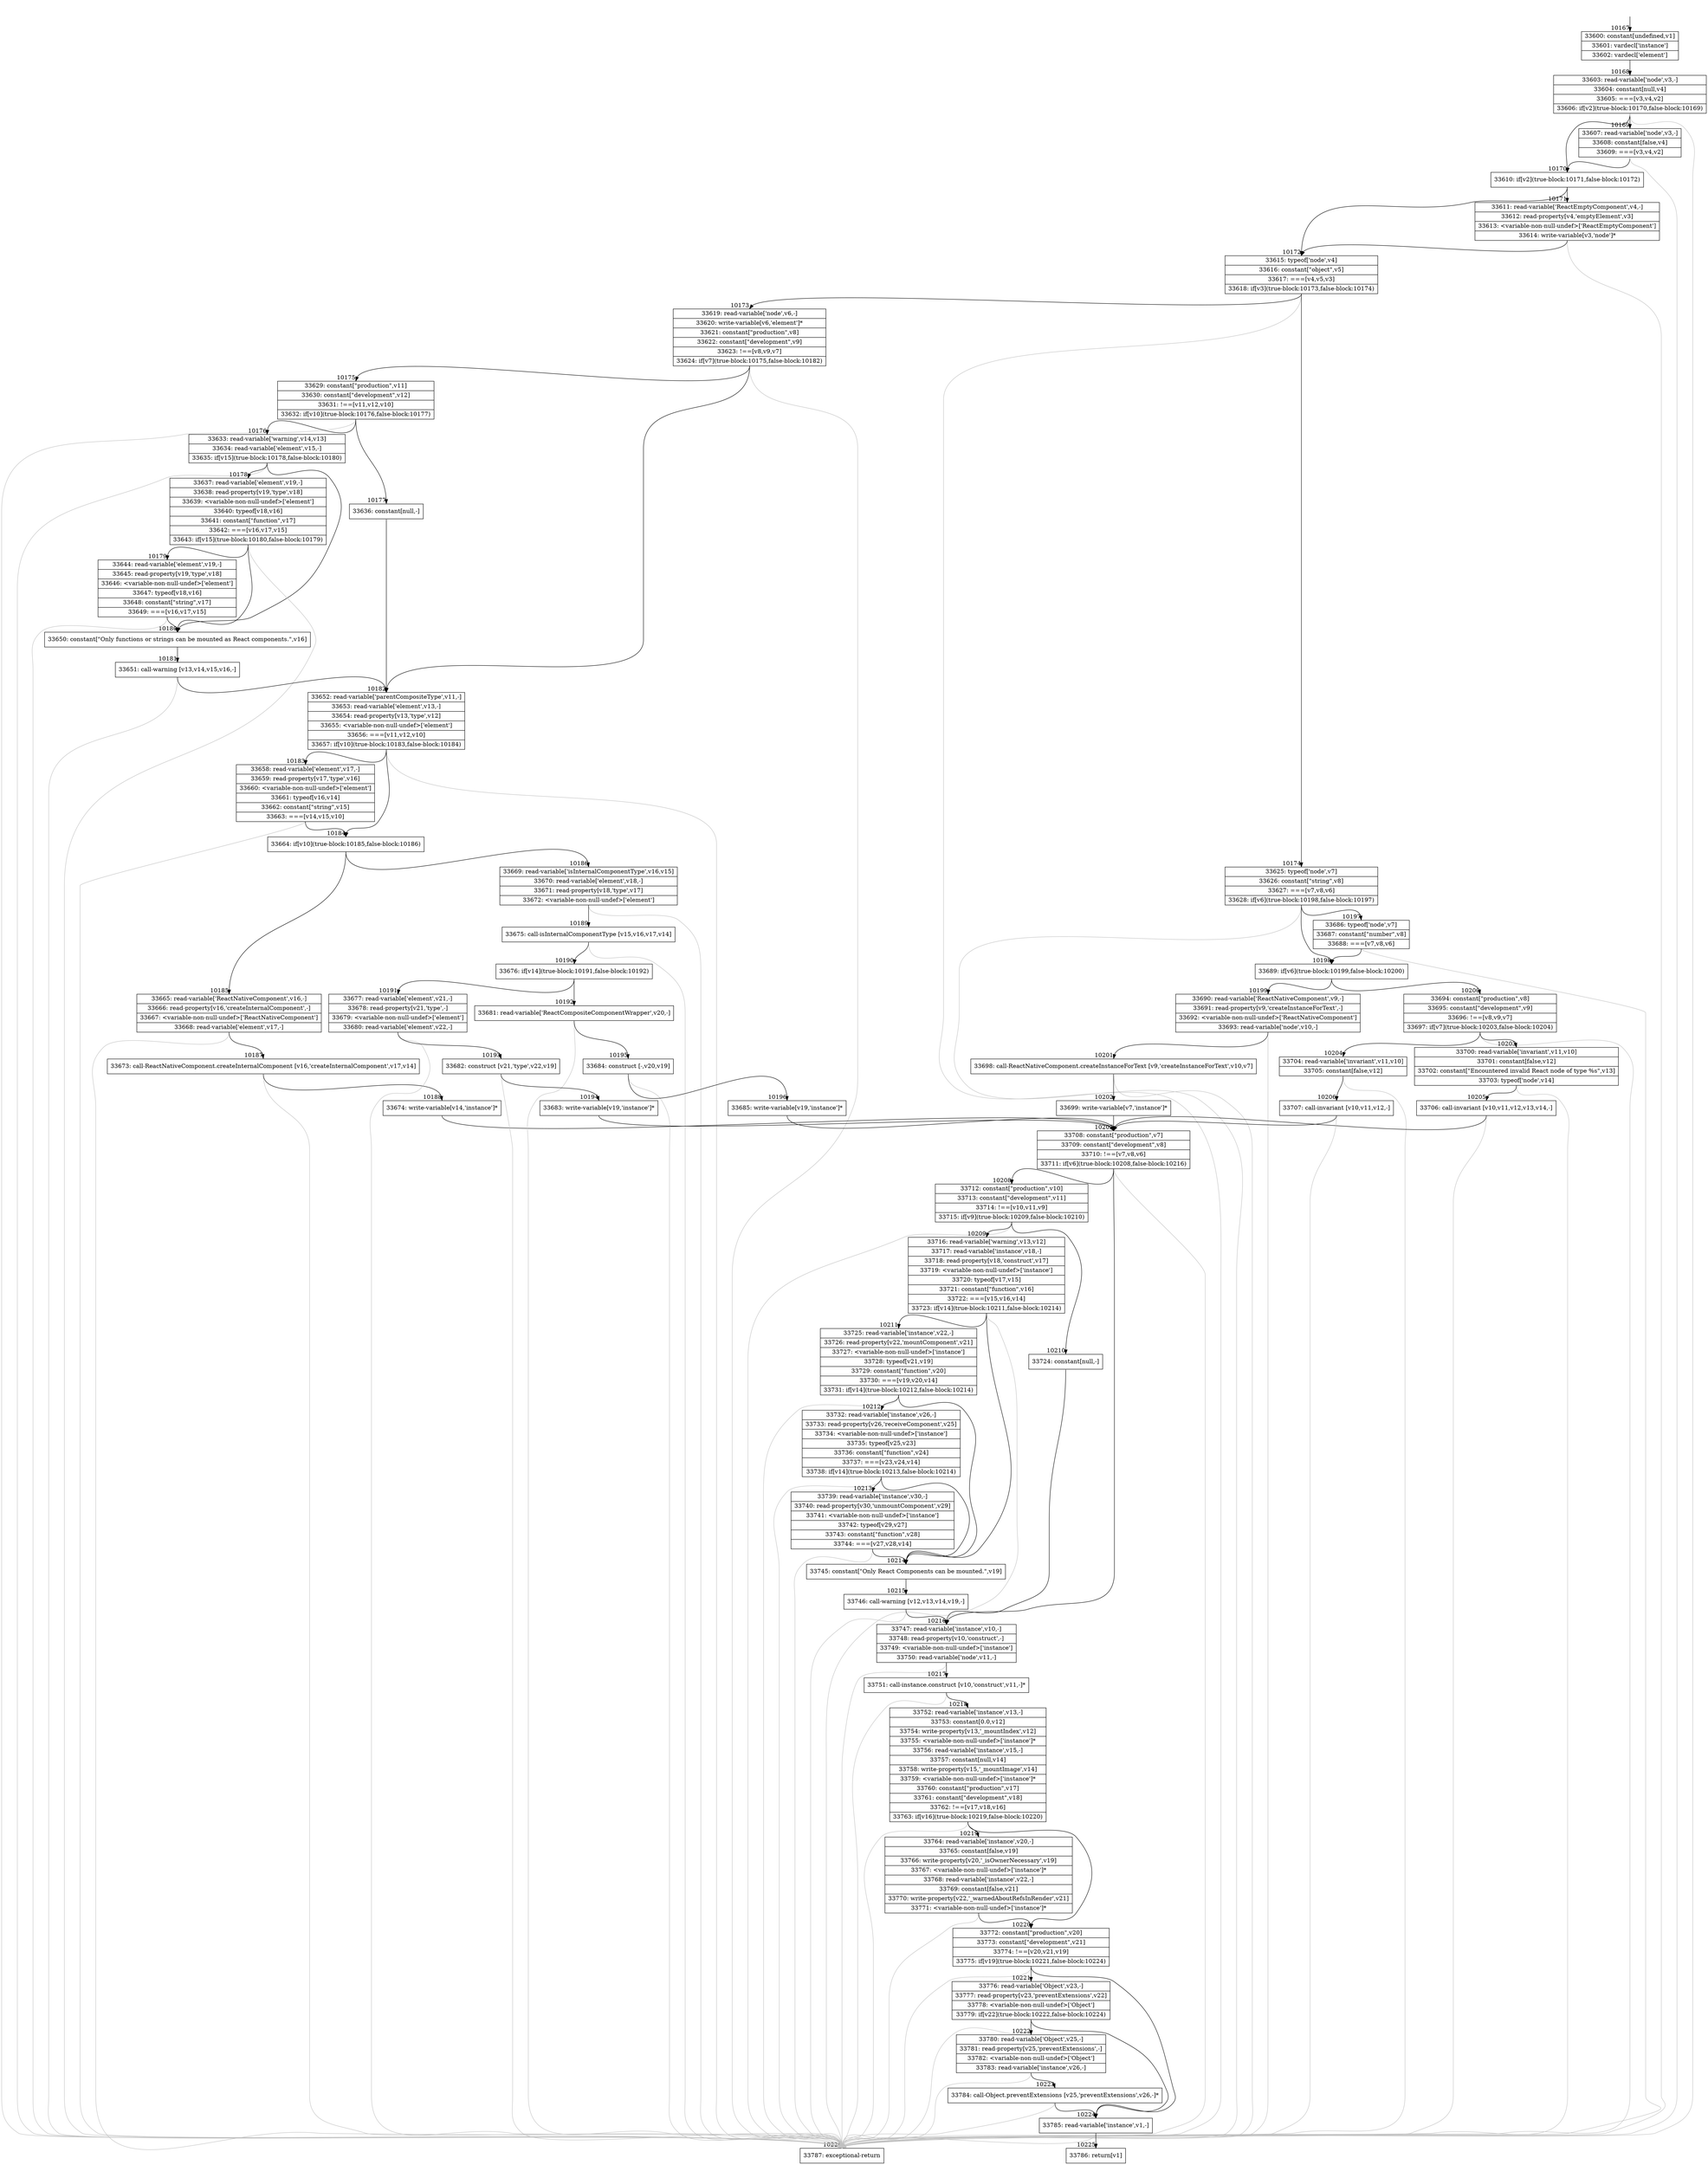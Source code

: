 digraph {
rankdir="TD"
BB_entry768[shape=none,label=""];
BB_entry768 -> BB10167 [tailport=s, headport=n, headlabel="    10167"]
BB10167 [shape=record label="{33600: constant[undefined,v1]|33601: vardecl['instance']|33602: vardecl['element']}" ] 
BB10167 -> BB10168 [tailport=s, headport=n, headlabel="      10168"]
BB10168 [shape=record label="{33603: read-variable['node',v3,-]|33604: constant[null,v4]|33605: ===[v3,v4,v2]|33606: if[v2](true-block:10170,false-block:10169)}" ] 
BB10168 -> BB10170 [tailport=s, headport=n, headlabel="      10170"]
BB10168 -> BB10169 [tailport=s, headport=n, headlabel="      10169"]
BB10168 -> BB10226 [tailport=s, headport=n, color=gray, headlabel="      10226"]
BB10169 [shape=record label="{33607: read-variable['node',v3,-]|33608: constant[false,v4]|33609: ===[v3,v4,v2]}" ] 
BB10169 -> BB10170 [tailport=s, headport=n]
BB10169 -> BB10226 [tailport=s, headport=n, color=gray]
BB10170 [shape=record label="{33610: if[v2](true-block:10171,false-block:10172)}" ] 
BB10170 -> BB10171 [tailport=s, headport=n, headlabel="      10171"]
BB10170 -> BB10172 [tailport=s, headport=n, headlabel="      10172"]
BB10171 [shape=record label="{33611: read-variable['ReactEmptyComponent',v4,-]|33612: read-property[v4,'emptyElement',v3]|33613: \<variable-non-null-undef\>['ReactEmptyComponent']|33614: write-variable[v3,'node']*}" ] 
BB10171 -> BB10172 [tailport=s, headport=n]
BB10171 -> BB10226 [tailport=s, headport=n, color=gray]
BB10172 [shape=record label="{33615: typeof['node',v4]|33616: constant[\"object\",v5]|33617: ===[v4,v5,v3]|33618: if[v3](true-block:10173,false-block:10174)}" ] 
BB10172 -> BB10173 [tailport=s, headport=n, headlabel="      10173"]
BB10172 -> BB10174 [tailport=s, headport=n, headlabel="      10174"]
BB10172 -> BB10226 [tailport=s, headport=n, color=gray]
BB10173 [shape=record label="{33619: read-variable['node',v6,-]|33620: write-variable[v6,'element']*|33621: constant[\"production\",v8]|33622: constant[\"development\",v9]|33623: !==[v8,v9,v7]|33624: if[v7](true-block:10175,false-block:10182)}" ] 
BB10173 -> BB10175 [tailport=s, headport=n, headlabel="      10175"]
BB10173 -> BB10182 [tailport=s, headport=n, headlabel="      10182"]
BB10173 -> BB10226 [tailport=s, headport=n, color=gray]
BB10174 [shape=record label="{33625: typeof['node',v7]|33626: constant[\"string\",v8]|33627: ===[v7,v8,v6]|33628: if[v6](true-block:10198,false-block:10197)}" ] 
BB10174 -> BB10198 [tailport=s, headport=n, headlabel="      10198"]
BB10174 -> BB10197 [tailport=s, headport=n, headlabel="      10197"]
BB10174 -> BB10226 [tailport=s, headport=n, color=gray]
BB10175 [shape=record label="{33629: constant[\"production\",v11]|33630: constant[\"development\",v12]|33631: !==[v11,v12,v10]|33632: if[v10](true-block:10176,false-block:10177)}" ] 
BB10175 -> BB10176 [tailport=s, headport=n, headlabel="      10176"]
BB10175 -> BB10177 [tailport=s, headport=n, headlabel="      10177"]
BB10175 -> BB10226 [tailport=s, headport=n, color=gray]
BB10176 [shape=record label="{33633: read-variable['warning',v14,v13]|33634: read-variable['element',v15,-]|33635: if[v15](true-block:10178,false-block:10180)}" ] 
BB10176 -> BB10180 [tailport=s, headport=n, headlabel="      10180"]
BB10176 -> BB10178 [tailport=s, headport=n, headlabel="      10178"]
BB10176 -> BB10226 [tailport=s, headport=n, color=gray]
BB10177 [shape=record label="{33636: constant[null,-]}" ] 
BB10177 -> BB10182 [tailport=s, headport=n]
BB10178 [shape=record label="{33637: read-variable['element',v19,-]|33638: read-property[v19,'type',v18]|33639: \<variable-non-null-undef\>['element']|33640: typeof[v18,v16]|33641: constant[\"function\",v17]|33642: ===[v16,v17,v15]|33643: if[v15](true-block:10180,false-block:10179)}" ] 
BB10178 -> BB10180 [tailport=s, headport=n]
BB10178 -> BB10179 [tailport=s, headport=n, headlabel="      10179"]
BB10178 -> BB10226 [tailport=s, headport=n, color=gray]
BB10179 [shape=record label="{33644: read-variable['element',v19,-]|33645: read-property[v19,'type',v18]|33646: \<variable-non-null-undef\>['element']|33647: typeof[v18,v16]|33648: constant[\"string\",v17]|33649: ===[v16,v17,v15]}" ] 
BB10179 -> BB10180 [tailport=s, headport=n]
BB10179 -> BB10226 [tailport=s, headport=n, color=gray]
BB10180 [shape=record label="{33650: constant[\"Only functions or strings can be mounted as React components.\",v16]}" ] 
BB10180 -> BB10181 [tailport=s, headport=n, headlabel="      10181"]
BB10181 [shape=record label="{33651: call-warning [v13,v14,v15,v16,-]}" ] 
BB10181 -> BB10182 [tailport=s, headport=n]
BB10181 -> BB10226 [tailport=s, headport=n, color=gray]
BB10182 [shape=record label="{33652: read-variable['parentCompositeType',v11,-]|33653: read-variable['element',v13,-]|33654: read-property[v13,'type',v12]|33655: \<variable-non-null-undef\>['element']|33656: ===[v11,v12,v10]|33657: if[v10](true-block:10183,false-block:10184)}" ] 
BB10182 -> BB10184 [tailport=s, headport=n, headlabel="      10184"]
BB10182 -> BB10183 [tailport=s, headport=n, headlabel="      10183"]
BB10182 -> BB10226 [tailport=s, headport=n, color=gray]
BB10183 [shape=record label="{33658: read-variable['element',v17,-]|33659: read-property[v17,'type',v16]|33660: \<variable-non-null-undef\>['element']|33661: typeof[v16,v14]|33662: constant[\"string\",v15]|33663: ===[v14,v15,v10]}" ] 
BB10183 -> BB10184 [tailport=s, headport=n]
BB10183 -> BB10226 [tailport=s, headport=n, color=gray]
BB10184 [shape=record label="{33664: if[v10](true-block:10185,false-block:10186)}" ] 
BB10184 -> BB10185 [tailport=s, headport=n, headlabel="      10185"]
BB10184 -> BB10186 [tailport=s, headport=n, headlabel="      10186"]
BB10185 [shape=record label="{33665: read-variable['ReactNativeComponent',v16,-]|33666: read-property[v16,'createInternalComponent',-]|33667: \<variable-non-null-undef\>['ReactNativeComponent']|33668: read-variable['element',v17,-]}" ] 
BB10185 -> BB10187 [tailport=s, headport=n, headlabel="      10187"]
BB10185 -> BB10226 [tailport=s, headport=n, color=gray]
BB10186 [shape=record label="{33669: read-variable['isInternalComponentType',v16,v15]|33670: read-variable['element',v18,-]|33671: read-property[v18,'type',v17]|33672: \<variable-non-null-undef\>['element']}" ] 
BB10186 -> BB10189 [tailport=s, headport=n, headlabel="      10189"]
BB10186 -> BB10226 [tailport=s, headport=n, color=gray]
BB10187 [shape=record label="{33673: call-ReactNativeComponent.createInternalComponent [v16,'createInternalComponent',v17,v14]}" ] 
BB10187 -> BB10188 [tailport=s, headport=n, headlabel="      10188"]
BB10187 -> BB10226 [tailport=s, headport=n, color=gray]
BB10188 [shape=record label="{33674: write-variable[v14,'instance']*}" ] 
BB10188 -> BB10207 [tailport=s, headport=n, headlabel="      10207"]
BB10189 [shape=record label="{33675: call-isInternalComponentType [v15,v16,v17,v14]}" ] 
BB10189 -> BB10190 [tailport=s, headport=n, headlabel="      10190"]
BB10189 -> BB10226 [tailport=s, headport=n, color=gray]
BB10190 [shape=record label="{33676: if[v14](true-block:10191,false-block:10192)}" ] 
BB10190 -> BB10191 [tailport=s, headport=n, headlabel="      10191"]
BB10190 -> BB10192 [tailport=s, headport=n, headlabel="      10192"]
BB10191 [shape=record label="{33677: read-variable['element',v21,-]|33678: read-property[v21,'type',-]|33679: \<variable-non-null-undef\>['element']|33680: read-variable['element',v22,-]}" ] 
BB10191 -> BB10193 [tailport=s, headport=n, headlabel="      10193"]
BB10191 -> BB10226 [tailport=s, headport=n, color=gray]
BB10192 [shape=record label="{33681: read-variable['ReactCompositeComponentWrapper',v20,-]}" ] 
BB10192 -> BB10195 [tailport=s, headport=n, headlabel="      10195"]
BB10192 -> BB10226 [tailport=s, headport=n, color=gray]
BB10193 [shape=record label="{33682: construct [v21,'type',v22,v19]}" ] 
BB10193 -> BB10194 [tailport=s, headport=n, headlabel="      10194"]
BB10193 -> BB10226 [tailport=s, headport=n, color=gray]
BB10194 [shape=record label="{33683: write-variable[v19,'instance']*}" ] 
BB10194 -> BB10207 [tailport=s, headport=n]
BB10195 [shape=record label="{33684: construct [-,v20,v19]}" ] 
BB10195 -> BB10196 [tailport=s, headport=n, headlabel="      10196"]
BB10195 -> BB10226 [tailport=s, headport=n, color=gray]
BB10196 [shape=record label="{33685: write-variable[v19,'instance']*}" ] 
BB10196 -> BB10207 [tailport=s, headport=n]
BB10197 [shape=record label="{33686: typeof['node',v7]|33687: constant[\"number\",v8]|33688: ===[v7,v8,v6]}" ] 
BB10197 -> BB10198 [tailport=s, headport=n]
BB10197 -> BB10226 [tailport=s, headport=n, color=gray]
BB10198 [shape=record label="{33689: if[v6](true-block:10199,false-block:10200)}" ] 
BB10198 -> BB10199 [tailport=s, headport=n, headlabel="      10199"]
BB10198 -> BB10200 [tailport=s, headport=n, headlabel="      10200"]
BB10199 [shape=record label="{33690: read-variable['ReactNativeComponent',v9,-]|33691: read-property[v9,'createInstanceForText',-]|33692: \<variable-non-null-undef\>['ReactNativeComponent']|33693: read-variable['node',v10,-]}" ] 
BB10199 -> BB10201 [tailport=s, headport=n, headlabel="      10201"]
BB10199 -> BB10226 [tailport=s, headport=n, color=gray]
BB10200 [shape=record label="{33694: constant[\"production\",v8]|33695: constant[\"development\",v9]|33696: !==[v8,v9,v7]|33697: if[v7](true-block:10203,false-block:10204)}" ] 
BB10200 -> BB10203 [tailport=s, headport=n, headlabel="      10203"]
BB10200 -> BB10204 [tailport=s, headport=n, headlabel="      10204"]
BB10200 -> BB10226 [tailport=s, headport=n, color=gray]
BB10201 [shape=record label="{33698: call-ReactNativeComponent.createInstanceForText [v9,'createInstanceForText',v10,v7]}" ] 
BB10201 -> BB10202 [tailport=s, headport=n, headlabel="      10202"]
BB10201 -> BB10226 [tailport=s, headport=n, color=gray]
BB10202 [shape=record label="{33699: write-variable[v7,'instance']*}" ] 
BB10202 -> BB10207 [tailport=s, headport=n]
BB10203 [shape=record label="{33700: read-variable['invariant',v11,v10]|33701: constant[false,v12]|33702: constant[\"Encountered invalid React node of type %s\",v13]|33703: typeof['node',v14]}" ] 
BB10203 -> BB10205 [tailport=s, headport=n, headlabel="      10205"]
BB10203 -> BB10226 [tailport=s, headport=n, color=gray]
BB10204 [shape=record label="{33704: read-variable['invariant',v11,v10]|33705: constant[false,v12]}" ] 
BB10204 -> BB10206 [tailport=s, headport=n, headlabel="      10206"]
BB10204 -> BB10226 [tailport=s, headport=n, color=gray]
BB10205 [shape=record label="{33706: call-invariant [v10,v11,v12,v13,v14,-]}" ] 
BB10205 -> BB10207 [tailport=s, headport=n]
BB10205 -> BB10226 [tailport=s, headport=n, color=gray]
BB10206 [shape=record label="{33707: call-invariant [v10,v11,v12,-]}" ] 
BB10206 -> BB10207 [tailport=s, headport=n]
BB10206 -> BB10226 [tailport=s, headport=n, color=gray]
BB10207 [shape=record label="{33708: constant[\"production\",v7]|33709: constant[\"development\",v8]|33710: !==[v7,v8,v6]|33711: if[v6](true-block:10208,false-block:10216)}" ] 
BB10207 -> BB10208 [tailport=s, headport=n, headlabel="      10208"]
BB10207 -> BB10216 [tailport=s, headport=n, headlabel="      10216"]
BB10207 -> BB10226 [tailport=s, headport=n, color=gray]
BB10208 [shape=record label="{33712: constant[\"production\",v10]|33713: constant[\"development\",v11]|33714: !==[v10,v11,v9]|33715: if[v9](true-block:10209,false-block:10210)}" ] 
BB10208 -> BB10209 [tailport=s, headport=n, headlabel="      10209"]
BB10208 -> BB10210 [tailport=s, headport=n, headlabel="      10210"]
BB10208 -> BB10226 [tailport=s, headport=n, color=gray]
BB10209 [shape=record label="{33716: read-variable['warning',v13,v12]|33717: read-variable['instance',v18,-]|33718: read-property[v18,'construct',v17]|33719: \<variable-non-null-undef\>['instance']|33720: typeof[v17,v15]|33721: constant[\"function\",v16]|33722: ===[v15,v16,v14]|33723: if[v14](true-block:10211,false-block:10214)}" ] 
BB10209 -> BB10214 [tailport=s, headport=n, headlabel="      10214"]
BB10209 -> BB10211 [tailport=s, headport=n, headlabel="      10211"]
BB10209 -> BB10226 [tailport=s, headport=n, color=gray]
BB10210 [shape=record label="{33724: constant[null,-]}" ] 
BB10210 -> BB10216 [tailport=s, headport=n]
BB10211 [shape=record label="{33725: read-variable['instance',v22,-]|33726: read-property[v22,'mountComponent',v21]|33727: \<variable-non-null-undef\>['instance']|33728: typeof[v21,v19]|33729: constant[\"function\",v20]|33730: ===[v19,v20,v14]|33731: if[v14](true-block:10212,false-block:10214)}" ] 
BB10211 -> BB10214 [tailport=s, headport=n]
BB10211 -> BB10212 [tailport=s, headport=n, headlabel="      10212"]
BB10211 -> BB10226 [tailport=s, headport=n, color=gray]
BB10212 [shape=record label="{33732: read-variable['instance',v26,-]|33733: read-property[v26,'receiveComponent',v25]|33734: \<variable-non-null-undef\>['instance']|33735: typeof[v25,v23]|33736: constant[\"function\",v24]|33737: ===[v23,v24,v14]|33738: if[v14](true-block:10213,false-block:10214)}" ] 
BB10212 -> BB10214 [tailport=s, headport=n]
BB10212 -> BB10213 [tailport=s, headport=n, headlabel="      10213"]
BB10212 -> BB10226 [tailport=s, headport=n, color=gray]
BB10213 [shape=record label="{33739: read-variable['instance',v30,-]|33740: read-property[v30,'unmountComponent',v29]|33741: \<variable-non-null-undef\>['instance']|33742: typeof[v29,v27]|33743: constant[\"function\",v28]|33744: ===[v27,v28,v14]}" ] 
BB10213 -> BB10214 [tailport=s, headport=n]
BB10213 -> BB10226 [tailport=s, headport=n, color=gray]
BB10214 [shape=record label="{33745: constant[\"Only React Components can be mounted.\",v19]}" ] 
BB10214 -> BB10215 [tailport=s, headport=n, headlabel="      10215"]
BB10215 [shape=record label="{33746: call-warning [v12,v13,v14,v19,-]}" ] 
BB10215 -> BB10216 [tailport=s, headport=n]
BB10215 -> BB10226 [tailport=s, headport=n, color=gray]
BB10216 [shape=record label="{33747: read-variable['instance',v10,-]|33748: read-property[v10,'construct',-]|33749: \<variable-non-null-undef\>['instance']|33750: read-variable['node',v11,-]}" ] 
BB10216 -> BB10217 [tailport=s, headport=n, headlabel="      10217"]
BB10216 -> BB10226 [tailport=s, headport=n, color=gray]
BB10217 [shape=record label="{33751: call-instance.construct [v10,'construct',v11,-]*}" ] 
BB10217 -> BB10218 [tailport=s, headport=n, headlabel="      10218"]
BB10217 -> BB10226 [tailport=s, headport=n, color=gray]
BB10218 [shape=record label="{33752: read-variable['instance',v13,-]|33753: constant[0.0,v12]|33754: write-property[v13,'_mountIndex',v12]|33755: \<variable-non-null-undef\>['instance']*|33756: read-variable['instance',v15,-]|33757: constant[null,v14]|33758: write-property[v15,'_mountImage',v14]|33759: \<variable-non-null-undef\>['instance']*|33760: constant[\"production\",v17]|33761: constant[\"development\",v18]|33762: !==[v17,v18,v16]|33763: if[v16](true-block:10219,false-block:10220)}" ] 
BB10218 -> BB10219 [tailport=s, headport=n, headlabel="      10219"]
BB10218 -> BB10220 [tailport=s, headport=n, headlabel="      10220"]
BB10218 -> BB10226 [tailport=s, headport=n, color=gray]
BB10219 [shape=record label="{33764: read-variable['instance',v20,-]|33765: constant[false,v19]|33766: write-property[v20,'_isOwnerNecessary',v19]|33767: \<variable-non-null-undef\>['instance']*|33768: read-variable['instance',v22,-]|33769: constant[false,v21]|33770: write-property[v22,'_warnedAboutRefsInRender',v21]|33771: \<variable-non-null-undef\>['instance']*}" ] 
BB10219 -> BB10220 [tailport=s, headport=n]
BB10219 -> BB10226 [tailport=s, headport=n, color=gray]
BB10220 [shape=record label="{33772: constant[\"production\",v20]|33773: constant[\"development\",v21]|33774: !==[v20,v21,v19]|33775: if[v19](true-block:10221,false-block:10224)}" ] 
BB10220 -> BB10221 [tailport=s, headport=n, headlabel="      10221"]
BB10220 -> BB10224 [tailport=s, headport=n, headlabel="      10224"]
BB10220 -> BB10226 [tailport=s, headport=n, color=gray]
BB10221 [shape=record label="{33776: read-variable['Object',v23,-]|33777: read-property[v23,'preventExtensions',v22]|33778: \<variable-non-null-undef\>['Object']|33779: if[v22](true-block:10222,false-block:10224)}" ] 
BB10221 -> BB10222 [tailport=s, headport=n, headlabel="      10222"]
BB10221 -> BB10224 [tailport=s, headport=n]
BB10221 -> BB10226 [tailport=s, headport=n, color=gray]
BB10222 [shape=record label="{33780: read-variable['Object',v25,-]|33781: read-property[v25,'preventExtensions',-]|33782: \<variable-non-null-undef\>['Object']|33783: read-variable['instance',v26,-]}" ] 
BB10222 -> BB10223 [tailport=s, headport=n, headlabel="      10223"]
BB10222 -> BB10226 [tailport=s, headport=n, color=gray]
BB10223 [shape=record label="{33784: call-Object.preventExtensions [v25,'preventExtensions',v26,-]*}" ] 
BB10223 -> BB10224 [tailport=s, headport=n]
BB10223 -> BB10226 [tailport=s, headport=n, color=gray]
BB10224 [shape=record label="{33785: read-variable['instance',v1,-]}" ] 
BB10224 -> BB10225 [tailport=s, headport=n, headlabel="      10225"]
BB10224 -> BB10226 [tailport=s, headport=n, color=gray]
BB10225 [shape=record label="{33786: return[v1]}" ] 
BB10226 [shape=record label="{33787: exceptional-return}" ] 
//#$~ 18385
}

